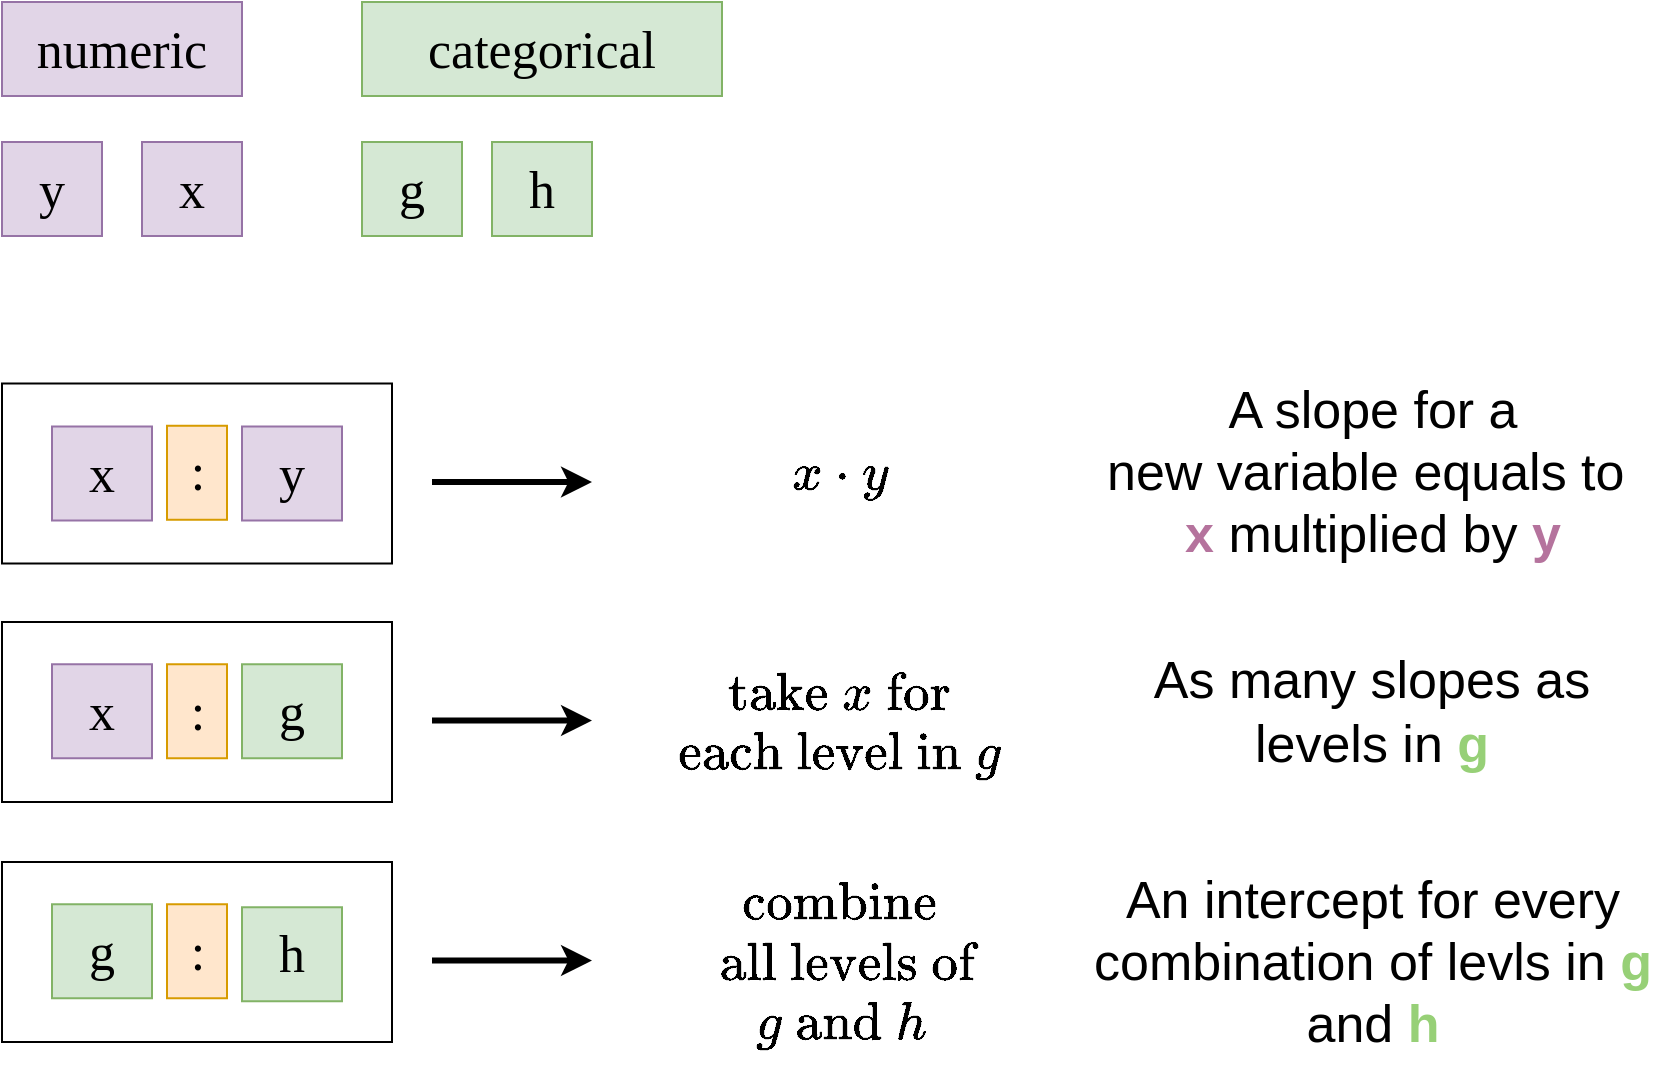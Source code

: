 <mxfile version="20.3.0" type="device"><diagram id="5x7zPXlHs_ngfaKBKAhp" name="Page-1"><mxGraphModel dx="252" dy="614" grid="1" gridSize="10" guides="1" tooltips="1" connect="1" arrows="1" fold="1" page="1" pageScale="1" pageWidth="850" pageHeight="1100" math="1" shadow="0"><root><mxCell id="0"/><mxCell id="1" parent="0"/><mxCell id="YKWoC639Mba2eb739lEH-5" value="" style="rounded=0;whiteSpace=wrap;html=1;fontFamily=Cascadia Code;fontSize=26;" vertex="1" parent="1"><mxGeometry x="1045" y="350.75" width="195" height="90" as="geometry"/></mxCell><mxCell id="YKWoC639Mba2eb739lEH-4" value="&lt;font face=&quot;Cascadia Code&quot;&gt;&lt;span style=&quot;font-size: 26px;&quot;&gt;:&lt;/span&gt;&lt;/font&gt;" style="rounded=0;whiteSpace=wrap;html=1;strokeColor=#d79b00;fillColor=#ffe6cc;" vertex="1" parent="1"><mxGeometry x="1127.5" y="371.88" width="30" height="47" as="geometry"/></mxCell><mxCell id="YKWoC639Mba2eb739lEH-6" value="" style="endArrow=classic;html=1;rounded=0;fontFamily=Cascadia Code;fontSize=26;strokeWidth=3;" edge="1" parent="1"><mxGeometry width="50" height="50" relative="1" as="geometry"><mxPoint x="1260" y="400" as="sourcePoint"/><mxPoint x="1340" y="400" as="targetPoint"/></mxGeometry></mxCell><mxCell id="YKWoC639Mba2eb739lEH-8" value="&lt;font style=&quot;font-size: 26px;&quot; face=&quot;Cascadia Code&quot;&gt;numeric&lt;/font&gt;" style="rounded=0;whiteSpace=wrap;html=1;strokeColor=#9673a6;fillColor=#e1d5e7;" vertex="1" parent="1"><mxGeometry x="1045" y="160" width="120" height="47" as="geometry"/></mxCell><mxCell id="YKWoC639Mba2eb739lEH-9" value="&lt;font style=&quot;font-size: 26px;&quot; face=&quot;Cascadia Code&quot;&gt;x&lt;/font&gt;" style="rounded=0;whiteSpace=wrap;html=1;strokeColor=#9673a6;fillColor=#e1d5e7;" vertex="1" parent="1"><mxGeometry x="1115" y="230" width="50" height="47" as="geometry"/></mxCell><mxCell id="YKWoC639Mba2eb739lEH-10" value="&lt;font style=&quot;font-size: 26px;&quot; face=&quot;Cascadia Code&quot;&gt;y&lt;/font&gt;" style="rounded=0;whiteSpace=wrap;html=1;strokeColor=#9673a6;fillColor=#e1d5e7;" vertex="1" parent="1"><mxGeometry x="1045" y="230" width="50" height="47" as="geometry"/></mxCell><mxCell id="YKWoC639Mba2eb739lEH-11" value="&lt;font style=&quot;font-size: 26px;&quot; face=&quot;Cascadia Code&quot;&gt;categorical&lt;/font&gt;" style="rounded=0;whiteSpace=wrap;html=1;strokeColor=#82b366;fillColor=#d5e8d4;" vertex="1" parent="1"><mxGeometry x="1225" y="160" width="180" height="47" as="geometry"/></mxCell><mxCell id="YKWoC639Mba2eb739lEH-12" value="&lt;font style=&quot;font-size: 26px;&quot; face=&quot;Cascadia Code&quot;&gt;g&lt;/font&gt;" style="rounded=0;whiteSpace=wrap;html=1;strokeColor=#82b366;fillColor=#d5e8d4;" vertex="1" parent="1"><mxGeometry x="1225" y="230" width="50" height="47" as="geometry"/></mxCell><mxCell id="YKWoC639Mba2eb739lEH-14" value="&lt;font style=&quot;font-size: 26px;&quot; face=&quot;Cascadia Code&quot;&gt;x&lt;/font&gt;" style="rounded=0;whiteSpace=wrap;html=1;strokeColor=#9673a6;fillColor=#e1d5e7;" vertex="1" parent="1"><mxGeometry x="1070" y="372.25" width="50" height="47" as="geometry"/></mxCell><mxCell id="YKWoC639Mba2eb739lEH-17" value="$$x \cdot y$$" style="text;html=1;strokeColor=none;fillColor=none;align=center;verticalAlign=middle;whiteSpace=wrap;rounded=0;fontFamily=Cascadia Code;fontSize=26;" vertex="1" parent="1"><mxGeometry x="1434" y="380.38" width="60" height="30" as="geometry"/></mxCell><mxCell id="YKWoC639Mba2eb739lEH-18" value="&lt;font face=&quot;Helvetica&quot;&gt;A slope for a &lt;br&gt;new variable equals to&amp;nbsp;&lt;br&gt;&lt;b&gt;&lt;font color=&quot;#b5739d&quot;&gt;x&lt;/font&gt;&lt;/b&gt; multiplied by &lt;b&gt;&lt;font color=&quot;#b5739d&quot;&gt;y&lt;/font&gt;&lt;/b&gt;&lt;br&gt;&lt;/font&gt;" style="text;html=1;strokeColor=none;fillColor=none;align=center;verticalAlign=middle;whiteSpace=wrap;rounded=0;fontFamily=Cascadia Code;fontSize=26;" vertex="1" parent="1"><mxGeometry x="1577.5" y="344.44" width="305" height="101.88" as="geometry"/></mxCell><mxCell id="YKWoC639Mba2eb739lEH-20" value="&lt;font style=&quot;font-size: 26px;&quot; face=&quot;Cascadia Code&quot;&gt;h&lt;/font&gt;" style="rounded=0;whiteSpace=wrap;html=1;strokeColor=#82b366;fillColor=#d5e8d4;" vertex="1" parent="1"><mxGeometry x="1290" y="230" width="50" height="47" as="geometry"/></mxCell><mxCell id="YKWoC639Mba2eb739lEH-28" value="&lt;font style=&quot;font-size: 26px;&quot; face=&quot;Cascadia Code&quot;&gt;y&lt;/font&gt;" style="rounded=0;whiteSpace=wrap;html=1;strokeColor=#9673a6;fillColor=#e1d5e7;" vertex="1" parent="1"><mxGeometry x="1165" y="372.25" width="50" height="47" as="geometry"/></mxCell><mxCell id="YKWoC639Mba2eb739lEH-29" value="" style="rounded=0;whiteSpace=wrap;html=1;fontFamily=Cascadia Code;fontSize=26;" vertex="1" parent="1"><mxGeometry x="1045" y="470" width="195" height="90" as="geometry"/></mxCell><mxCell id="YKWoC639Mba2eb739lEH-30" value="&lt;font face=&quot;Cascadia Code&quot;&gt;&lt;span style=&quot;font-size: 26px;&quot;&gt;:&lt;/span&gt;&lt;/font&gt;" style="rounded=0;whiteSpace=wrap;html=1;strokeColor=#d79b00;fillColor=#ffe6cc;" vertex="1" parent="1"><mxGeometry x="1127.5" y="491.13" width="30" height="47" as="geometry"/></mxCell><mxCell id="YKWoC639Mba2eb739lEH-31" value="" style="endArrow=classic;html=1;rounded=0;fontFamily=Cascadia Code;fontSize=26;strokeWidth=3;" edge="1" parent="1"><mxGeometry width="50" height="50" relative="1" as="geometry"><mxPoint x="1260" y="519.25" as="sourcePoint"/><mxPoint x="1340" y="519.25" as="targetPoint"/></mxGeometry></mxCell><mxCell id="YKWoC639Mba2eb739lEH-32" value="&lt;font style=&quot;font-size: 26px;&quot; face=&quot;Cascadia Code&quot;&gt;x&lt;/font&gt;" style="rounded=0;whiteSpace=wrap;html=1;strokeColor=#9673a6;fillColor=#e1d5e7;" vertex="1" parent="1"><mxGeometry x="1070" y="491.13" width="50" height="47" as="geometry"/></mxCell><mxCell id="YKWoC639Mba2eb739lEH-33" value="$$\text{take }x\text{ for}$$" style="text;html=1;strokeColor=none;fillColor=none;align=center;verticalAlign=middle;whiteSpace=wrap;rounded=0;fontFamily=Cascadia Code;fontSize=26;" vertex="1" parent="1"><mxGeometry x="1397" y="489.82" width="134" height="30" as="geometry"/></mxCell><mxCell id="YKWoC639Mba2eb739lEH-34" value="&lt;font face=&quot;Helvetica&quot;&gt;As many slopes as levels in &lt;b&gt;&lt;font color=&quot;#97d077&quot;&gt;g&lt;/font&gt;&lt;/b&gt;&lt;/font&gt;" style="text;html=1;strokeColor=none;fillColor=none;align=center;verticalAlign=middle;whiteSpace=wrap;rounded=0;fontFamily=Cascadia Code;fontSize=26;" vertex="1" parent="1"><mxGeometry x="1590" y="479.81" width="280" height="70.37" as="geometry"/></mxCell><mxCell id="YKWoC639Mba2eb739lEH-36" value="&lt;font style=&quot;font-size: 26px;&quot; face=&quot;Cascadia Code&quot;&gt;g&lt;/font&gt;" style="rounded=0;whiteSpace=wrap;html=1;strokeColor=#82b366;fillColor=#d5e8d4;" vertex="1" parent="1"><mxGeometry x="1165" y="491.13" width="50" height="47" as="geometry"/></mxCell><mxCell id="YKWoC639Mba2eb739lEH-37" value="$$\text{each level in } g$$" style="text;html=1;strokeColor=none;fillColor=none;align=center;verticalAlign=middle;whiteSpace=wrap;rounded=0;fontFamily=Cascadia Code;fontSize=26;" vertex="1" parent="1"><mxGeometry x="1354" y="519.82" width="220" height="30" as="geometry"/></mxCell><mxCell id="YKWoC639Mba2eb739lEH-41" value="" style="rounded=0;whiteSpace=wrap;html=1;fontFamily=Cascadia Code;fontSize=26;" vertex="1" parent="1"><mxGeometry x="1045" y="590" width="195" height="90" as="geometry"/></mxCell><mxCell id="YKWoC639Mba2eb739lEH-42" value="&lt;font face=&quot;Cascadia Code&quot;&gt;&lt;span style=&quot;font-size: 26px;&quot;&gt;:&lt;/span&gt;&lt;/font&gt;" style="rounded=0;whiteSpace=wrap;html=1;strokeColor=#d79b00;fillColor=#ffe6cc;" vertex="1" parent="1"><mxGeometry x="1127.5" y="611.13" width="30" height="47" as="geometry"/></mxCell><mxCell id="YKWoC639Mba2eb739lEH-43" value="" style="endArrow=classic;html=1;rounded=0;fontFamily=Cascadia Code;fontSize=26;strokeWidth=3;" edge="1" parent="1"><mxGeometry width="50" height="50" relative="1" as="geometry"><mxPoint x="1260" y="639.25" as="sourcePoint"/><mxPoint x="1340" y="639.25" as="targetPoint"/></mxGeometry></mxCell><mxCell id="YKWoC639Mba2eb739lEH-46" value="&lt;font face=&quot;Helvetica&quot;&gt;An intercept for every combination of levls in&amp;nbsp;&lt;/font&gt;&lt;span style=&quot;font-family: Helvetica;&quot;&gt;&lt;b style=&quot;color: rgb(151, 208, 119);&quot;&gt;g &lt;/b&gt;and&lt;b style=&quot;color: rgb(151, 208, 119);&quot;&gt; h&lt;/b&gt;&lt;/span&gt;" style="text;html=1;strokeColor=none;fillColor=none;align=center;verticalAlign=middle;whiteSpace=wrap;rounded=0;fontFamily=Cascadia Code;fontSize=26;" vertex="1" parent="1"><mxGeometry x="1587.5" y="599.45" width="285" height="80.55" as="geometry"/></mxCell><mxCell id="YKWoC639Mba2eb739lEH-47" value="&lt;font style=&quot;font-size: 26px;&quot; face=&quot;Cascadia Code&quot;&gt;g&lt;/font&gt;" style="rounded=0;whiteSpace=wrap;html=1;strokeColor=#82b366;fillColor=#d5e8d4;" vertex="1" parent="1"><mxGeometry x="1070" y="611.13" width="50" height="47" as="geometry"/></mxCell><mxCell id="YKWoC639Mba2eb739lEH-48" value="$$\text{combine}$$" style="text;html=1;strokeColor=none;fillColor=none;align=center;verticalAlign=middle;whiteSpace=wrap;rounded=0;fontFamily=Cascadia Code;fontSize=26;" vertex="1" parent="1"><mxGeometry x="1408" y="594.72" width="112" height="30" as="geometry"/></mxCell><mxCell id="YKWoC639Mba2eb739lEH-50" value="&lt;font style=&quot;font-size: 26px;&quot; face=&quot;Cascadia Code&quot;&gt;h&lt;/font&gt;" style="rounded=0;whiteSpace=wrap;html=1;strokeColor=#82b366;fillColor=#d5e8d4;" vertex="1" parent="1"><mxGeometry x="1165" y="612.63" width="50" height="47" as="geometry"/></mxCell><mxCell id="YKWoC639Mba2eb739lEH-51" value="$$\text{ all levels of}$$" style="text;html=1;strokeColor=none;fillColor=none;align=center;verticalAlign=middle;whiteSpace=wrap;rounded=0;fontFamily=Cascadia Code;fontSize=26;" vertex="1" parent="1"><mxGeometry x="1383.75" y="624.72" width="160.5" height="30" as="geometry"/></mxCell><mxCell id="YKWoC639Mba2eb739lEH-52" value="$$g \text{ and } h$$" style="text;html=1;strokeColor=none;fillColor=none;align=center;verticalAlign=middle;whiteSpace=wrap;rounded=0;fontFamily=Cascadia Code;fontSize=26;" vertex="1" parent="1"><mxGeometry x="1406.75" y="654.72" width="114.5" height="30" as="geometry"/></mxCell></root></mxGraphModel></diagram></mxfile>